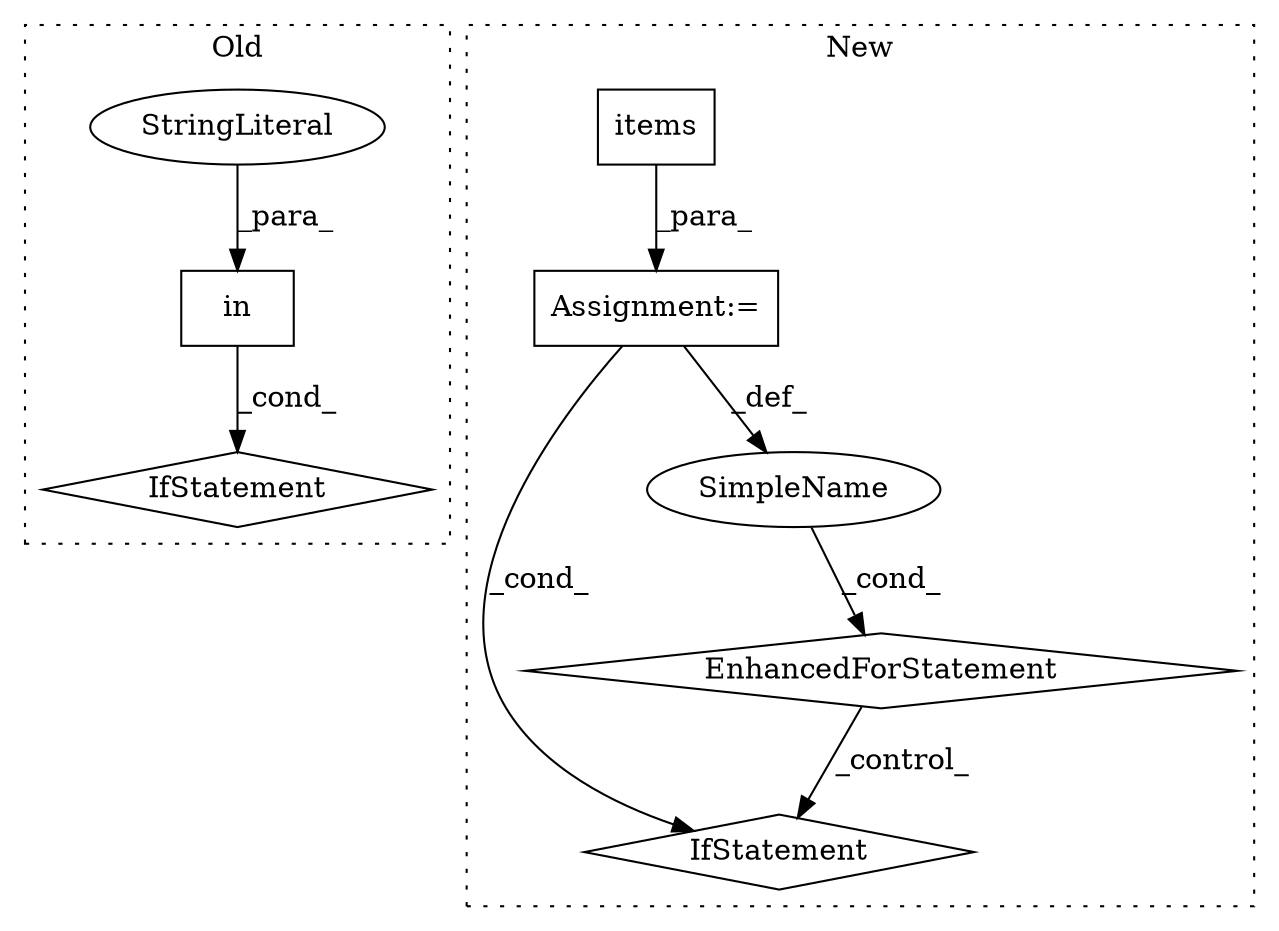 digraph G {
subgraph cluster0 {
1 [label="in" a="105" s="23795" l="26" shape="box"];
3 [label="IfStatement" a="25" s="23786,23864" l="4,2" shape="diamond"];
5 [label="StringLiteral" a="45" s="23795" l="10" shape="ellipse"];
label = "Old";
style="dotted";
}
subgraph cluster1 {
2 [label="items" a="32" s="23900" l="7" shape="box"];
4 [label="Assignment:=" a="7" s="23781,23907" l="69,2" shape="box"];
6 [label="EnhancedForStatement" a="70" s="23781,23907" l="69,2" shape="diamond"];
7 [label="IfStatement" a="25" s="23917,23939" l="4,2" shape="diamond"];
8 [label="SimpleName" a="42" s="23854" l="10" shape="ellipse"];
label = "New";
style="dotted";
}
1 -> 3 [label="_cond_"];
2 -> 4 [label="_para_"];
4 -> 7 [label="_cond_"];
4 -> 8 [label="_def_"];
5 -> 1 [label="_para_"];
6 -> 7 [label="_control_"];
8 -> 6 [label="_cond_"];
}